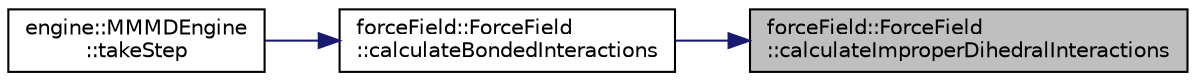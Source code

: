 digraph "forceField::ForceField::calculateImproperDihedralInteractions"
{
 // LATEX_PDF_SIZE
  edge [fontname="Helvetica",fontsize="10",labelfontname="Helvetica",labelfontsize="10"];
  node [fontname="Helvetica",fontsize="10",shape=record];
  rankdir="RL";
  Node1 [label="forceField::ForceField\l::calculateImproperDihedralInteractions",height=0.2,width=0.4,color="black", fillcolor="grey75", style="filled", fontcolor="black",tooltip="calculates all improper dihedral interactions"];
  Node1 -> Node2 [dir="back",color="midnightblue",fontsize="10",style="solid",fontname="Helvetica"];
  Node2 [label="forceField::ForceField\l::calculateBondedInteractions",height=0.2,width=0.4,color="black", fillcolor="white", style="filled",URL="$classforceField_1_1ForceField.html#aa6b30ea077a61b11415b09f8a1dcfbd0",tooltip="calculates all bonded interactions for: 1) bonds 2) angles 3) dihedrals 4) improper dihedrals"];
  Node2 -> Node3 [dir="back",color="midnightblue",fontsize="10",style="solid",fontname="Helvetica"];
  Node3 [label="engine::MMMDEngine\l::takeStep",height=0.2,width=0.4,color="black", fillcolor="white", style="filled",URL="$classengine_1_1MMMDEngine.html#ad19f3e919c2ce95d8ee0486b0eb2805b",tooltip="Takes one step in the simulation."];
}
